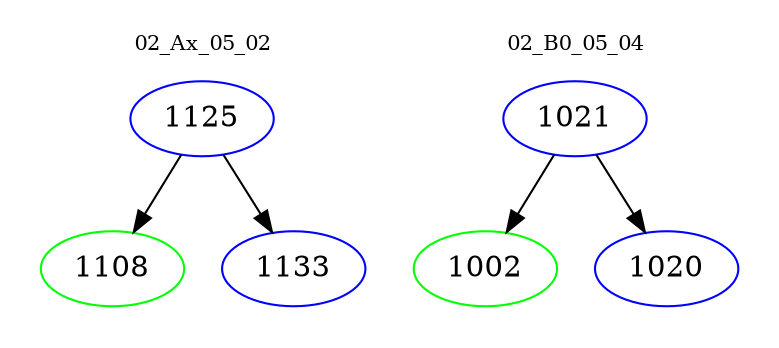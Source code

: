 digraph{
subgraph cluster_0 {
color = white
label = "02_Ax_05_02";
fontsize=10;
T0_1125 [label="1125", color="blue"]
T0_1125 -> T0_1108 [color="black"]
T0_1108 [label="1108", color="green"]
T0_1125 -> T0_1133 [color="black"]
T0_1133 [label="1133", color="blue"]
}
subgraph cluster_1 {
color = white
label = "02_B0_05_04";
fontsize=10;
T1_1021 [label="1021", color="blue"]
T1_1021 -> T1_1002 [color="black"]
T1_1002 [label="1002", color="green"]
T1_1021 -> T1_1020 [color="black"]
T1_1020 [label="1020", color="blue"]
}
}
